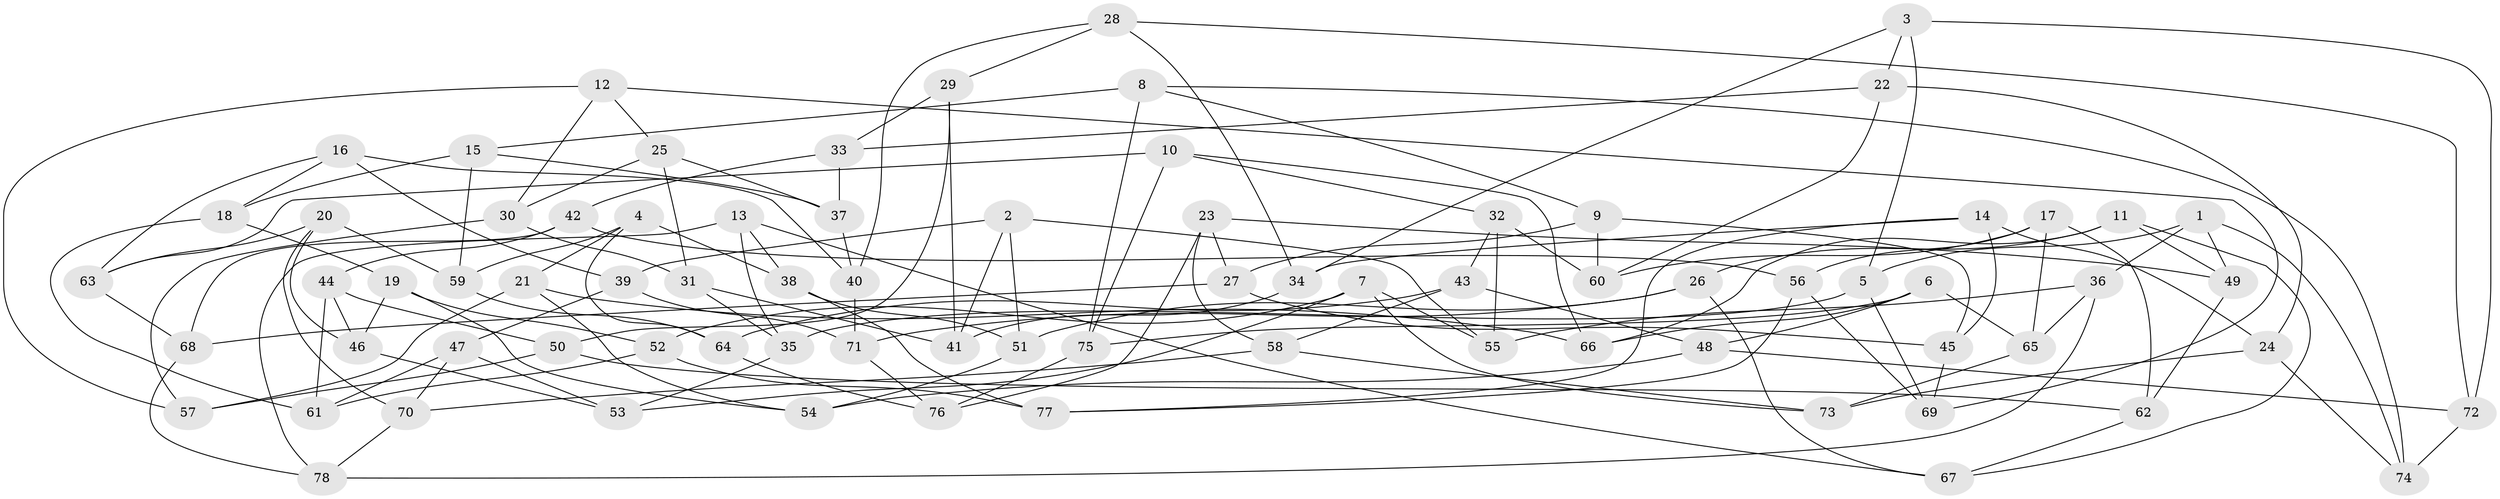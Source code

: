 // coarse degree distribution, {6: 0.5, 4: 0.3333333333333333, 5: 0.125, 3: 0.041666666666666664}
// Generated by graph-tools (version 1.1) at 2025/42/03/06/25 10:42:18]
// undirected, 78 vertices, 156 edges
graph export_dot {
graph [start="1"]
  node [color=gray90,style=filled];
  1;
  2;
  3;
  4;
  5;
  6;
  7;
  8;
  9;
  10;
  11;
  12;
  13;
  14;
  15;
  16;
  17;
  18;
  19;
  20;
  21;
  22;
  23;
  24;
  25;
  26;
  27;
  28;
  29;
  30;
  31;
  32;
  33;
  34;
  35;
  36;
  37;
  38;
  39;
  40;
  41;
  42;
  43;
  44;
  45;
  46;
  47;
  48;
  49;
  50;
  51;
  52;
  53;
  54;
  55;
  56;
  57;
  58;
  59;
  60;
  61;
  62;
  63;
  64;
  65;
  66;
  67;
  68;
  69;
  70;
  71;
  72;
  73;
  74;
  75;
  76;
  77;
  78;
  1 -- 5;
  1 -- 49;
  1 -- 74;
  1 -- 36;
  2 -- 51;
  2 -- 41;
  2 -- 55;
  2 -- 39;
  3 -- 34;
  3 -- 22;
  3 -- 5;
  3 -- 72;
  4 -- 21;
  4 -- 38;
  4 -- 64;
  4 -- 59;
  5 -- 35;
  5 -- 69;
  6 -- 48;
  6 -- 65;
  6 -- 66;
  6 -- 75;
  7 -- 52;
  7 -- 73;
  7 -- 55;
  7 -- 53;
  8 -- 75;
  8 -- 15;
  8 -- 9;
  8 -- 74;
  9 -- 45;
  9 -- 60;
  9 -- 27;
  10 -- 75;
  10 -- 63;
  10 -- 66;
  10 -- 32;
  11 -- 66;
  11 -- 26;
  11 -- 49;
  11 -- 67;
  12 -- 57;
  12 -- 25;
  12 -- 69;
  12 -- 30;
  13 -- 38;
  13 -- 35;
  13 -- 67;
  13 -- 78;
  14 -- 24;
  14 -- 45;
  14 -- 77;
  14 -- 34;
  15 -- 37;
  15 -- 18;
  15 -- 59;
  16 -- 63;
  16 -- 18;
  16 -- 39;
  16 -- 40;
  17 -- 62;
  17 -- 56;
  17 -- 65;
  17 -- 60;
  18 -- 19;
  18 -- 61;
  19 -- 46;
  19 -- 52;
  19 -- 54;
  20 -- 63;
  20 -- 59;
  20 -- 46;
  20 -- 70;
  21 -- 57;
  21 -- 54;
  21 -- 66;
  22 -- 60;
  22 -- 33;
  22 -- 24;
  23 -- 58;
  23 -- 76;
  23 -- 49;
  23 -- 27;
  24 -- 73;
  24 -- 74;
  25 -- 30;
  25 -- 31;
  25 -- 37;
  26 -- 67;
  26 -- 51;
  26 -- 71;
  27 -- 68;
  27 -- 45;
  28 -- 29;
  28 -- 40;
  28 -- 72;
  28 -- 34;
  29 -- 33;
  29 -- 50;
  29 -- 41;
  30 -- 31;
  30 -- 57;
  31 -- 35;
  31 -- 41;
  32 -- 43;
  32 -- 60;
  32 -- 55;
  33 -- 42;
  33 -- 37;
  34 -- 41;
  35 -- 53;
  36 -- 65;
  36 -- 55;
  36 -- 78;
  37 -- 40;
  38 -- 77;
  38 -- 51;
  39 -- 71;
  39 -- 47;
  40 -- 71;
  42 -- 56;
  42 -- 68;
  42 -- 44;
  43 -- 48;
  43 -- 64;
  43 -- 58;
  44 -- 50;
  44 -- 46;
  44 -- 61;
  45 -- 69;
  46 -- 53;
  47 -- 70;
  47 -- 61;
  47 -- 53;
  48 -- 54;
  48 -- 72;
  49 -- 62;
  50 -- 57;
  50 -- 62;
  51 -- 54;
  52 -- 61;
  52 -- 77;
  56 -- 77;
  56 -- 69;
  58 -- 73;
  58 -- 70;
  59 -- 64;
  62 -- 67;
  63 -- 68;
  64 -- 76;
  65 -- 73;
  68 -- 78;
  70 -- 78;
  71 -- 76;
  72 -- 74;
  75 -- 76;
}
